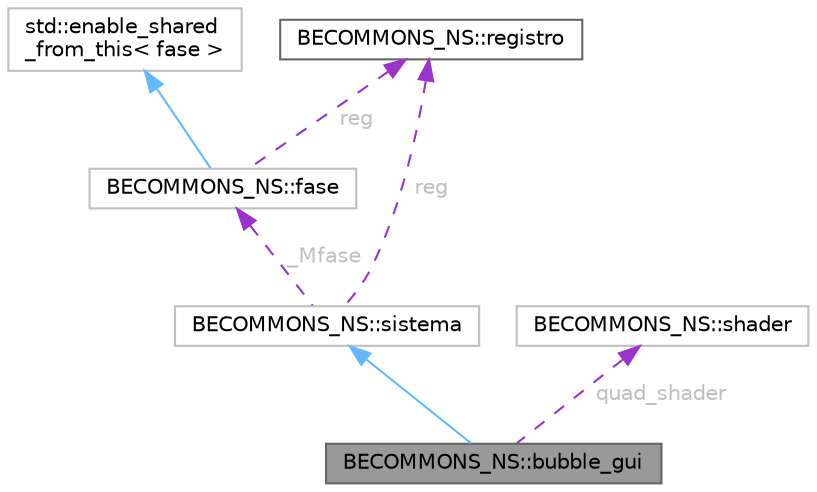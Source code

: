 digraph "BECOMMONS_NS::bubble_gui"
{
 // LATEX_PDF_SIZE
  bgcolor="transparent";
  edge [fontname=Helvetica,fontsize=10,labelfontname=Helvetica,labelfontsize=10];
  node [fontname=Helvetica,fontsize=10,shape=box,height=0.2,width=0.4];
  Node1 [id="Node000001",label="BECOMMONS_NS::bubble_gui",height=0.2,width=0.4,color="gray40", fillcolor="grey60", style="filled", fontcolor="black",tooltip=" "];
  Node2 -> Node1 [id="edge1_Node000001_Node000002",dir="back",color="steelblue1",style="solid",tooltip=" "];
  Node2 [id="Node000002",label="BECOMMONS_NS::sistema",height=0.2,width=0.4,color="grey75", fillcolor="white", style="filled",URL="$classBECOMMONS__NS_1_1sistema.html",tooltip=" "];
  Node3 -> Node2 [id="edge2_Node000002_Node000003",dir="back",color="darkorchid3",style="dashed",tooltip=" ",label=" _Mfase",fontcolor="grey" ];
  Node3 [id="Node000003",label="BECOMMONS_NS::fase",height=0.2,width=0.4,color="grey75", fillcolor="white", style="filled",URL="$structBECOMMONS__NS_1_1fase.html",tooltip=" "];
  Node4 -> Node3 [id="edge3_Node000003_Node000004",dir="back",color="steelblue1",style="solid",tooltip=" "];
  Node4 [id="Node000004",label="std::enable_shared\l_from_this\< fase \>",height=0.2,width=0.4,color="grey75", fillcolor="white", style="filled",tooltip=" "];
  Node5 -> Node3 [id="edge4_Node000003_Node000005",dir="back",color="darkorchid3",style="dashed",tooltip=" ",label=" reg",fontcolor="grey" ];
  Node5 [id="Node000005",label="BECOMMONS_NS::registro",height=0.2,width=0.4,color="gray40", fillcolor="white", style="filled",URL="$structBECOMMONS__NS_1_1registro.html",tooltip="gerencia as entidades"];
  Node5 -> Node2 [id="edge5_Node000002_Node000005",dir="back",color="darkorchid3",style="dashed",tooltip=" ",label=" reg",fontcolor="grey" ];
  Node6 -> Node1 [id="edge6_Node000001_Node000006",dir="back",color="darkorchid3",style="dashed",tooltip=" ",label=" quad_shader",fontcolor="grey" ];
  Node6 [id="Node000006",label="BECOMMONS_NS::shader",height=0.2,width=0.4,color="grey75", fillcolor="white", style="filled",URL="$classBECOMMONS__NS_1_1shader.html",tooltip=" "];
}
